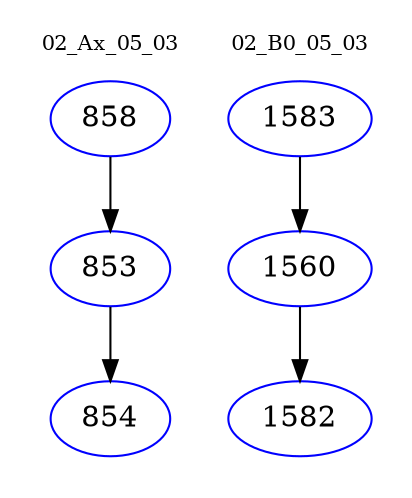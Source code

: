 digraph{
subgraph cluster_0 {
color = white
label = "02_Ax_05_03";
fontsize=10;
T0_858 [label="858", color="blue"]
T0_858 -> T0_853 [color="black"]
T0_853 [label="853", color="blue"]
T0_853 -> T0_854 [color="black"]
T0_854 [label="854", color="blue"]
}
subgraph cluster_1 {
color = white
label = "02_B0_05_03";
fontsize=10;
T1_1583 [label="1583", color="blue"]
T1_1583 -> T1_1560 [color="black"]
T1_1560 [label="1560", color="blue"]
T1_1560 -> T1_1582 [color="black"]
T1_1582 [label="1582", color="blue"]
}
}
